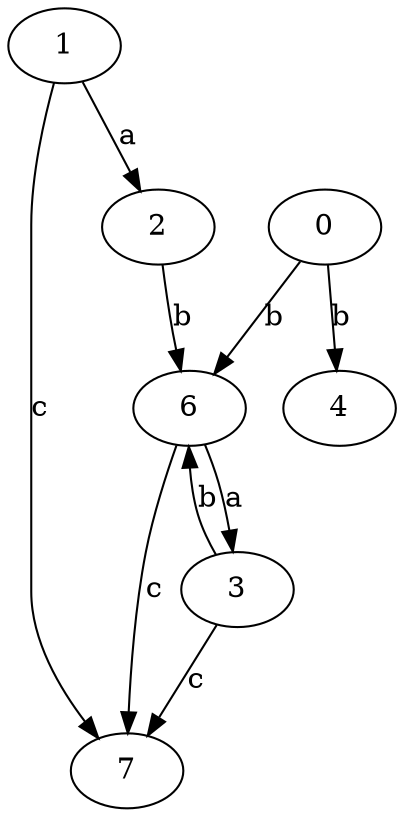 strict digraph  {
1;
2;
3;
4;
6;
0;
7;
1 -> 2  [label=a];
1 -> 7  [label=c];
2 -> 6  [label=b];
3 -> 6  [label=b];
3 -> 7  [label=c];
6 -> 3  [label=a];
6 -> 7  [label=c];
0 -> 4  [label=b];
0 -> 6  [label=b];
}
